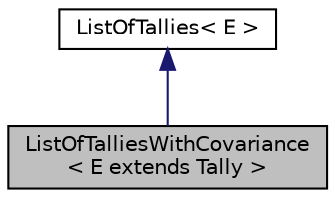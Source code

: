 digraph "ListOfTalliesWithCovariance&lt; E extends Tally &gt;"
{
 // INTERACTIVE_SVG=YES
  bgcolor="transparent";
  edge [fontname="Helvetica",fontsize="10",labelfontname="Helvetica",labelfontsize="10"];
  node [fontname="Helvetica",fontsize="10",shape=record];
  Node3 [label="ListOfTalliesWithCovariance\l\< E extends Tally \>",height=0.2,width=0.4,color="black", fillcolor="grey75", style="filled", fontcolor="black"];
  Node4 -> Node3 [dir="back",color="midnightblue",fontsize="10",style="solid",fontname="Helvetica"];
  Node4 [label="ListOfTallies\< E \>",height=0.2,width=0.4,color="black",URL="$classumontreal_1_1ssj_1_1stat_1_1list_1_1ListOfTallies.html"];
}
